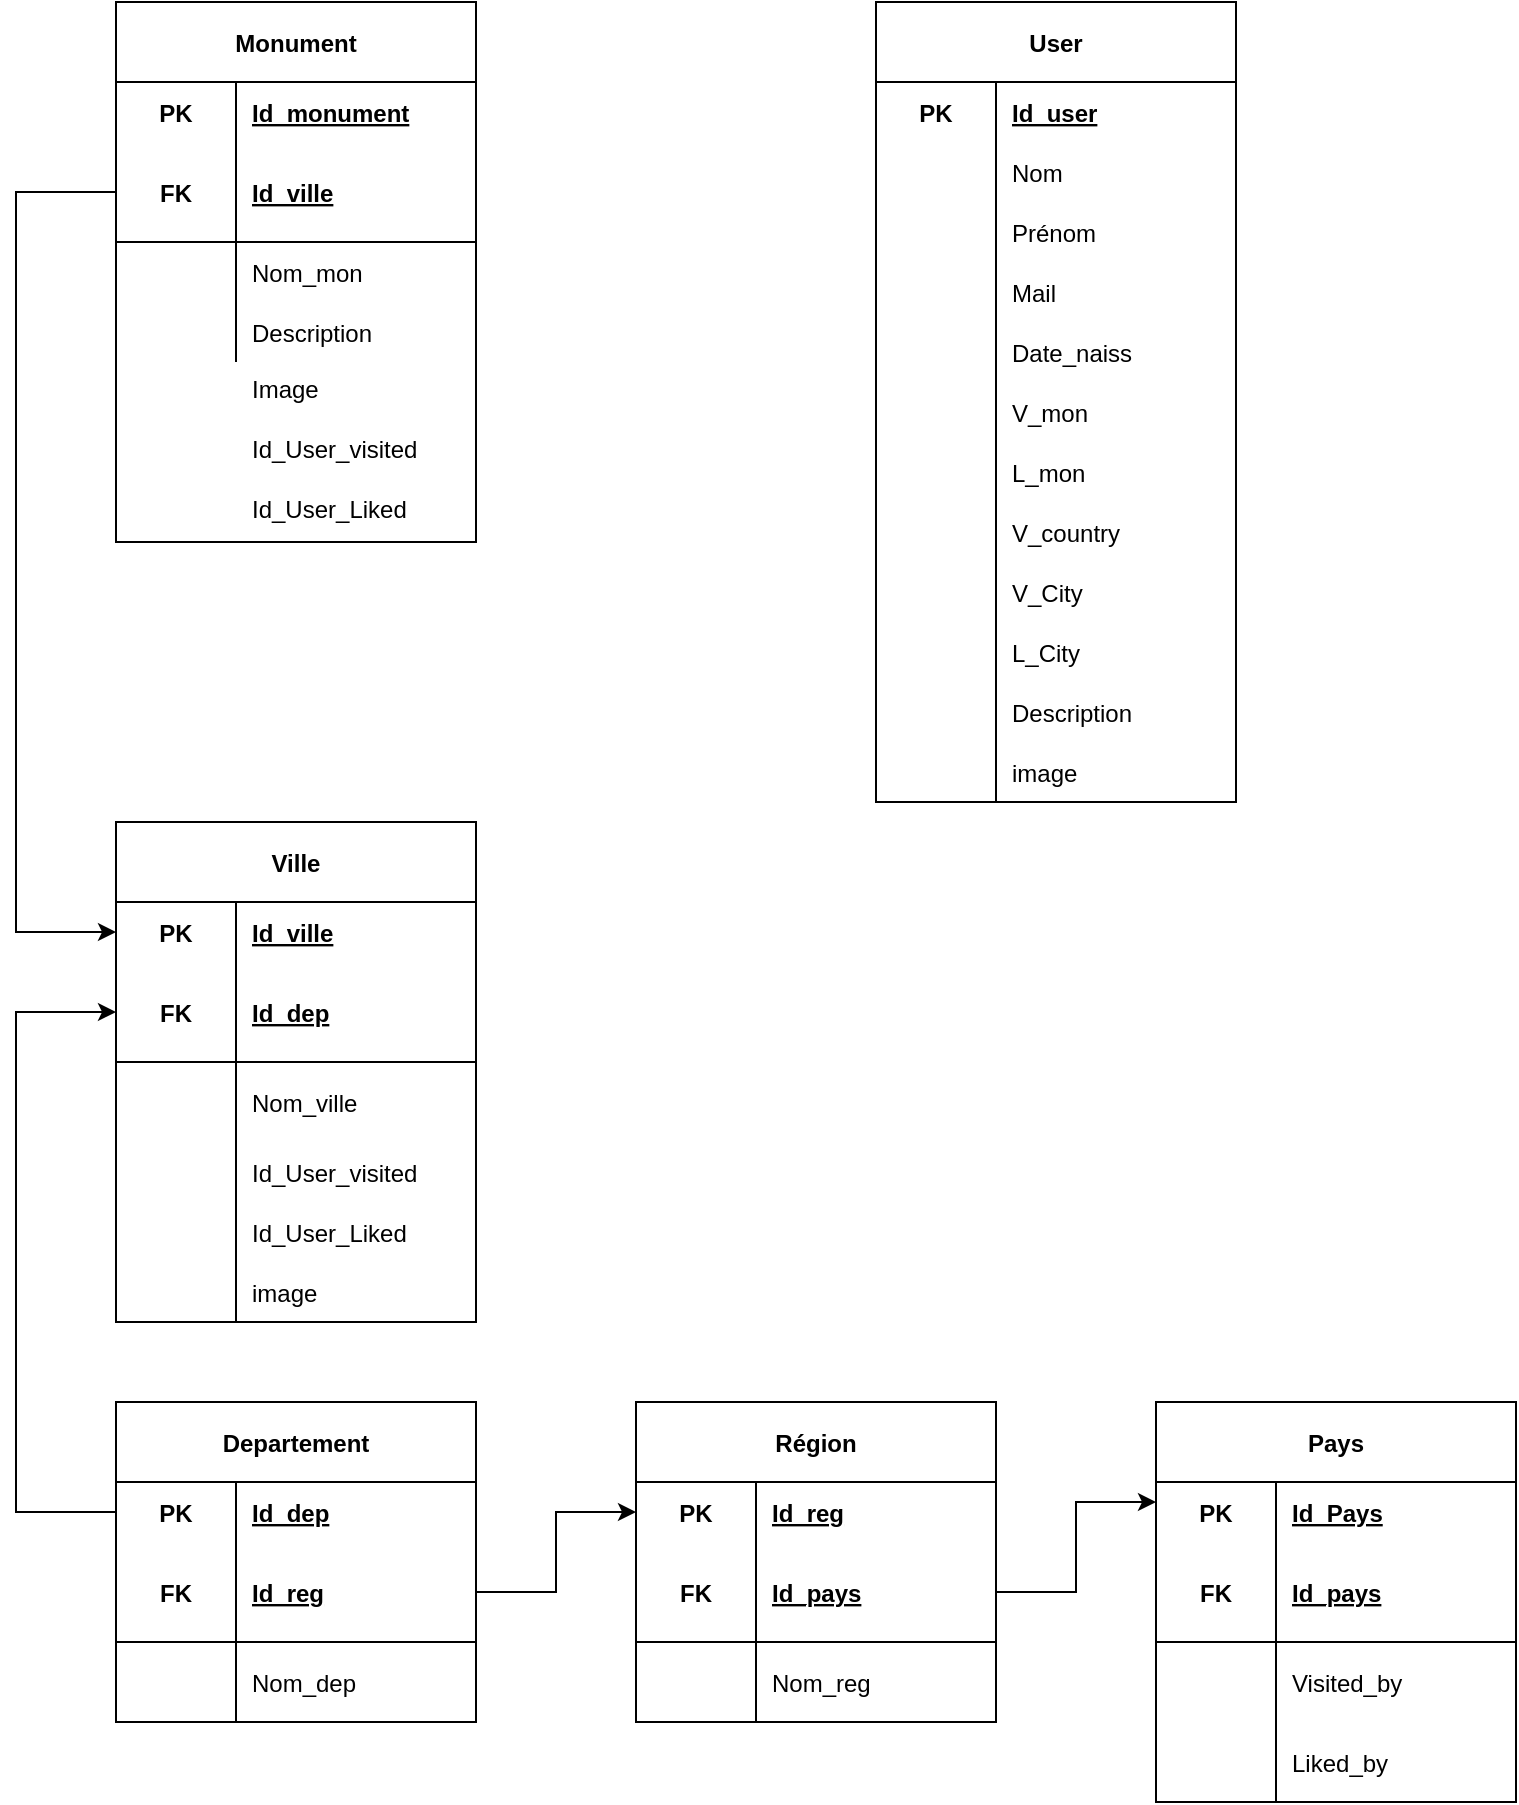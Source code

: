 <mxfile version="20.1.4" type="device"><diagram id="jz-4r5iz3jHriIThJ5Pb" name="Page-1"><mxGraphModel dx="1901" dy="1019" grid="1" gridSize="10" guides="1" tooltips="1" connect="1" arrows="1" fold="1" page="1" pageScale="1" pageWidth="827" pageHeight="1169" math="0" shadow="0"><root><mxCell id="0"/><mxCell id="1" parent="0"/><mxCell id="a1VH5h74d0Hdrvik5VGE-127" value="Monument" style="shape=table;startSize=40;container=1;collapsible=1;childLayout=tableLayout;fixedRows=1;rowLines=0;fontStyle=1;align=center;resizeLast=1;" vertex="1" parent="1"><mxGeometry x="160" y="120" width="180" height="270" as="geometry"/></mxCell><mxCell id="a1VH5h74d0Hdrvik5VGE-128" value="" style="shape=tableRow;horizontal=0;startSize=0;swimlaneHead=0;swimlaneBody=0;fillColor=none;collapsible=0;dropTarget=0;points=[[0,0.5],[1,0.5]];portConstraint=eastwest;top=0;left=0;right=0;bottom=0;" vertex="1" parent="a1VH5h74d0Hdrvik5VGE-127"><mxGeometry y="40" width="180" height="30" as="geometry"/></mxCell><mxCell id="a1VH5h74d0Hdrvik5VGE-129" value="PK" style="shape=partialRectangle;connectable=0;fillColor=none;top=0;left=0;bottom=0;right=0;fontStyle=1;overflow=hidden;" vertex="1" parent="a1VH5h74d0Hdrvik5VGE-128"><mxGeometry width="60" height="30" as="geometry"><mxRectangle width="60" height="30" as="alternateBounds"/></mxGeometry></mxCell><mxCell id="a1VH5h74d0Hdrvik5VGE-130" value="Id_monument" style="shape=partialRectangle;connectable=0;fillColor=none;top=0;left=0;bottom=0;right=0;align=left;spacingLeft=6;fontStyle=5;overflow=hidden;" vertex="1" parent="a1VH5h74d0Hdrvik5VGE-128"><mxGeometry x="60" width="120" height="30" as="geometry"><mxRectangle width="120" height="30" as="alternateBounds"/></mxGeometry></mxCell><mxCell id="a1VH5h74d0Hdrvik5VGE-131" value="" style="shape=tableRow;horizontal=0;startSize=0;swimlaneHead=0;swimlaneBody=0;fillColor=none;collapsible=0;dropTarget=0;points=[[0,0.5],[1,0.5]];portConstraint=eastwest;top=0;left=0;right=0;bottom=1;" vertex="1" parent="a1VH5h74d0Hdrvik5VGE-127"><mxGeometry y="70" width="180" height="50" as="geometry"/></mxCell><mxCell id="a1VH5h74d0Hdrvik5VGE-132" value="FK" style="shape=partialRectangle;connectable=0;fillColor=none;top=0;left=0;bottom=0;right=0;fontStyle=1;overflow=hidden;" vertex="1" parent="a1VH5h74d0Hdrvik5VGE-131"><mxGeometry width="60" height="50" as="geometry"><mxRectangle width="60" height="50" as="alternateBounds"/></mxGeometry></mxCell><mxCell id="a1VH5h74d0Hdrvik5VGE-133" value="Id_ville" style="shape=partialRectangle;connectable=0;fillColor=none;top=0;left=0;bottom=0;right=0;align=left;spacingLeft=6;fontStyle=5;overflow=hidden;" vertex="1" parent="a1VH5h74d0Hdrvik5VGE-131"><mxGeometry x="60" width="120" height="50" as="geometry"><mxRectangle width="120" height="50" as="alternateBounds"/></mxGeometry></mxCell><mxCell id="a1VH5h74d0Hdrvik5VGE-134" value="" style="shape=tableRow;horizontal=0;startSize=0;swimlaneHead=0;swimlaneBody=0;fillColor=none;collapsible=0;dropTarget=0;points=[[0,0.5],[1,0.5]];portConstraint=eastwest;top=0;left=0;right=0;bottom=0;" vertex="1" parent="a1VH5h74d0Hdrvik5VGE-127"><mxGeometry y="120" width="180" height="30" as="geometry"/></mxCell><mxCell id="a1VH5h74d0Hdrvik5VGE-135" value="" style="shape=partialRectangle;connectable=0;fillColor=none;top=0;left=0;bottom=0;right=0;editable=1;overflow=hidden;" vertex="1" parent="a1VH5h74d0Hdrvik5VGE-134"><mxGeometry width="60" height="30" as="geometry"><mxRectangle width="60" height="30" as="alternateBounds"/></mxGeometry></mxCell><mxCell id="a1VH5h74d0Hdrvik5VGE-136" value="Nom_mon" style="shape=partialRectangle;connectable=0;fillColor=none;top=0;left=0;bottom=0;right=0;align=left;spacingLeft=6;overflow=hidden;" vertex="1" parent="a1VH5h74d0Hdrvik5VGE-134"><mxGeometry x="60" width="120" height="30" as="geometry"><mxRectangle width="120" height="30" as="alternateBounds"/></mxGeometry></mxCell><mxCell id="a1VH5h74d0Hdrvik5VGE-137" value="" style="shape=tableRow;horizontal=0;startSize=0;swimlaneHead=0;swimlaneBody=0;fillColor=none;collapsible=0;dropTarget=0;points=[[0,0.5],[1,0.5]];portConstraint=eastwest;top=0;left=0;right=0;bottom=0;" vertex="1" parent="a1VH5h74d0Hdrvik5VGE-127"><mxGeometry y="150" width="180" height="30" as="geometry"/></mxCell><mxCell id="a1VH5h74d0Hdrvik5VGE-138" value="" style="shape=partialRectangle;connectable=0;fillColor=none;top=0;left=0;bottom=0;right=0;editable=1;overflow=hidden;" vertex="1" parent="a1VH5h74d0Hdrvik5VGE-137"><mxGeometry width="60" height="30" as="geometry"><mxRectangle width="60" height="30" as="alternateBounds"/></mxGeometry></mxCell><mxCell id="a1VH5h74d0Hdrvik5VGE-139" value="Description" style="shape=partialRectangle;connectable=0;fillColor=none;top=0;left=0;bottom=0;right=0;align=left;spacingLeft=6;overflow=hidden;" vertex="1" parent="a1VH5h74d0Hdrvik5VGE-137"><mxGeometry x="60" width="120" height="30" as="geometry"><mxRectangle width="120" height="30" as="alternateBounds"/></mxGeometry></mxCell><mxCell id="a1VH5h74d0Hdrvik5VGE-140" value="Image" style="shape=partialRectangle;connectable=0;fillColor=none;top=0;left=0;bottom=0;right=0;align=left;spacingLeft=6;overflow=hidden;" vertex="1" parent="1"><mxGeometry x="220" y="298" width="120" height="30" as="geometry"><mxRectangle width="120" height="30" as="alternateBounds"/></mxGeometry></mxCell><mxCell id="a1VH5h74d0Hdrvik5VGE-142" value="Id_User_visited" style="shape=partialRectangle;connectable=0;fillColor=none;top=0;left=0;bottom=0;right=0;align=left;spacingLeft=6;overflow=hidden;" vertex="1" parent="1"><mxGeometry x="220" y="328" width="120" height="30" as="geometry"><mxRectangle width="120" height="30" as="alternateBounds"/></mxGeometry></mxCell><mxCell id="a1VH5h74d0Hdrvik5VGE-143" value="Id_User_Liked" style="shape=partialRectangle;connectable=0;fillColor=none;top=0;left=0;bottom=0;right=0;align=left;spacingLeft=6;overflow=hidden;" vertex="1" parent="1"><mxGeometry x="220" y="358" width="120" height="30" as="geometry"><mxRectangle width="120" height="30" as="alternateBounds"/></mxGeometry></mxCell><mxCell id="a1VH5h74d0Hdrvik5VGE-146" value="User" style="shape=table;startSize=40;container=1;collapsible=1;childLayout=tableLayout;fixedRows=1;rowLines=0;fontStyle=1;align=center;resizeLast=1;" vertex="1" parent="1"><mxGeometry x="540" y="120" width="180" height="400" as="geometry"/></mxCell><mxCell id="a1VH5h74d0Hdrvik5VGE-147" value="" style="shape=tableRow;horizontal=0;startSize=0;swimlaneHead=0;swimlaneBody=0;fillColor=none;collapsible=0;dropTarget=0;points=[[0,0.5],[1,0.5]];portConstraint=eastwest;top=0;left=0;right=0;bottom=0;" vertex="1" parent="a1VH5h74d0Hdrvik5VGE-146"><mxGeometry y="40" width="180" height="30" as="geometry"/></mxCell><mxCell id="a1VH5h74d0Hdrvik5VGE-148" value="PK" style="shape=partialRectangle;connectable=0;fillColor=none;top=0;left=0;bottom=0;right=0;fontStyle=1;overflow=hidden;" vertex="1" parent="a1VH5h74d0Hdrvik5VGE-147"><mxGeometry width="60" height="30" as="geometry"><mxRectangle width="60" height="30" as="alternateBounds"/></mxGeometry></mxCell><mxCell id="a1VH5h74d0Hdrvik5VGE-149" value="Id_user" style="shape=partialRectangle;connectable=0;fillColor=none;top=0;left=0;bottom=0;right=0;align=left;spacingLeft=6;fontStyle=5;overflow=hidden;" vertex="1" parent="a1VH5h74d0Hdrvik5VGE-147"><mxGeometry x="60" width="120" height="30" as="geometry"><mxRectangle width="120" height="30" as="alternateBounds"/></mxGeometry></mxCell><mxCell id="a1VH5h74d0Hdrvik5VGE-197" value="" style="shape=tableRow;horizontal=0;startSize=0;swimlaneHead=0;swimlaneBody=0;fillColor=none;collapsible=0;dropTarget=0;points=[[0,0.5],[1,0.5]];portConstraint=eastwest;top=0;left=0;right=0;bottom=0;" vertex="1" parent="a1VH5h74d0Hdrvik5VGE-146"><mxGeometry y="70" width="180" height="30" as="geometry"/></mxCell><mxCell id="a1VH5h74d0Hdrvik5VGE-198" value="" style="shape=partialRectangle;connectable=0;fillColor=none;top=0;left=0;bottom=0;right=0;editable=1;overflow=hidden;" vertex="1" parent="a1VH5h74d0Hdrvik5VGE-197"><mxGeometry width="60" height="30" as="geometry"><mxRectangle width="60" height="30" as="alternateBounds"/></mxGeometry></mxCell><mxCell id="a1VH5h74d0Hdrvik5VGE-199" value="Nom" style="shape=partialRectangle;connectable=0;fillColor=none;top=0;left=0;bottom=0;right=0;align=left;spacingLeft=6;overflow=hidden;" vertex="1" parent="a1VH5h74d0Hdrvik5VGE-197"><mxGeometry x="60" width="120" height="30" as="geometry"><mxRectangle width="120" height="30" as="alternateBounds"/></mxGeometry></mxCell><mxCell id="a1VH5h74d0Hdrvik5VGE-156" value="" style="shape=tableRow;horizontal=0;startSize=0;swimlaneHead=0;swimlaneBody=0;fillColor=none;collapsible=0;dropTarget=0;points=[[0,0.5],[1,0.5]];portConstraint=eastwest;top=0;left=0;right=0;bottom=0;" vertex="1" parent="a1VH5h74d0Hdrvik5VGE-146"><mxGeometry y="100" width="180" height="30" as="geometry"/></mxCell><mxCell id="a1VH5h74d0Hdrvik5VGE-157" value="" style="shape=partialRectangle;connectable=0;fillColor=none;top=0;left=0;bottom=0;right=0;editable=1;overflow=hidden;" vertex="1" parent="a1VH5h74d0Hdrvik5VGE-156"><mxGeometry width="60" height="30" as="geometry"><mxRectangle width="60" height="30" as="alternateBounds"/></mxGeometry></mxCell><mxCell id="a1VH5h74d0Hdrvik5VGE-158" value="Prénom" style="shape=partialRectangle;connectable=0;fillColor=none;top=0;left=0;bottom=0;right=0;align=left;spacingLeft=6;overflow=hidden;" vertex="1" parent="a1VH5h74d0Hdrvik5VGE-156"><mxGeometry x="60" width="120" height="30" as="geometry"><mxRectangle width="120" height="30" as="alternateBounds"/></mxGeometry></mxCell><mxCell id="a1VH5h74d0Hdrvik5VGE-263" value="" style="shape=tableRow;horizontal=0;startSize=0;swimlaneHead=0;swimlaneBody=0;fillColor=none;collapsible=0;dropTarget=0;points=[[0,0.5],[1,0.5]];portConstraint=eastwest;top=0;left=0;right=0;bottom=0;" vertex="1" parent="a1VH5h74d0Hdrvik5VGE-146"><mxGeometry y="130" width="180" height="30" as="geometry"/></mxCell><mxCell id="a1VH5h74d0Hdrvik5VGE-264" value="" style="shape=partialRectangle;connectable=0;fillColor=none;top=0;left=0;bottom=0;right=0;editable=1;overflow=hidden;" vertex="1" parent="a1VH5h74d0Hdrvik5VGE-263"><mxGeometry width="60" height="30" as="geometry"><mxRectangle width="60" height="30" as="alternateBounds"/></mxGeometry></mxCell><mxCell id="a1VH5h74d0Hdrvik5VGE-265" value="Mail" style="shape=partialRectangle;connectable=0;fillColor=none;top=0;left=0;bottom=0;right=0;align=left;spacingLeft=6;overflow=hidden;" vertex="1" parent="a1VH5h74d0Hdrvik5VGE-263"><mxGeometry x="60" width="120" height="30" as="geometry"><mxRectangle width="120" height="30" as="alternateBounds"/></mxGeometry></mxCell><mxCell id="a1VH5h74d0Hdrvik5VGE-266" value="" style="shape=tableRow;horizontal=0;startSize=0;swimlaneHead=0;swimlaneBody=0;fillColor=none;collapsible=0;dropTarget=0;points=[[0,0.5],[1,0.5]];portConstraint=eastwest;top=0;left=0;right=0;bottom=0;" vertex="1" parent="a1VH5h74d0Hdrvik5VGE-146"><mxGeometry y="160" width="180" height="30" as="geometry"/></mxCell><mxCell id="a1VH5h74d0Hdrvik5VGE-267" value="" style="shape=partialRectangle;connectable=0;fillColor=none;top=0;left=0;bottom=0;right=0;editable=1;overflow=hidden;" vertex="1" parent="a1VH5h74d0Hdrvik5VGE-266"><mxGeometry width="60" height="30" as="geometry"><mxRectangle width="60" height="30" as="alternateBounds"/></mxGeometry></mxCell><mxCell id="a1VH5h74d0Hdrvik5VGE-268" value="Date_naiss" style="shape=partialRectangle;connectable=0;fillColor=none;top=0;left=0;bottom=0;right=0;align=left;spacingLeft=6;overflow=hidden;" vertex="1" parent="a1VH5h74d0Hdrvik5VGE-266"><mxGeometry x="60" width="120" height="30" as="geometry"><mxRectangle width="120" height="30" as="alternateBounds"/></mxGeometry></mxCell><mxCell id="a1VH5h74d0Hdrvik5VGE-269" value="" style="shape=tableRow;horizontal=0;startSize=0;swimlaneHead=0;swimlaneBody=0;fillColor=none;collapsible=0;dropTarget=0;points=[[0,0.5],[1,0.5]];portConstraint=eastwest;top=0;left=0;right=0;bottom=0;" vertex="1" parent="a1VH5h74d0Hdrvik5VGE-146"><mxGeometry y="190" width="180" height="30" as="geometry"/></mxCell><mxCell id="a1VH5h74d0Hdrvik5VGE-270" value="" style="shape=partialRectangle;connectable=0;fillColor=none;top=0;left=0;bottom=0;right=0;editable=1;overflow=hidden;" vertex="1" parent="a1VH5h74d0Hdrvik5VGE-269"><mxGeometry width="60" height="30" as="geometry"><mxRectangle width="60" height="30" as="alternateBounds"/></mxGeometry></mxCell><mxCell id="a1VH5h74d0Hdrvik5VGE-271" value="V_mon" style="shape=partialRectangle;connectable=0;fillColor=none;top=0;left=0;bottom=0;right=0;align=left;spacingLeft=6;overflow=hidden;" vertex="1" parent="a1VH5h74d0Hdrvik5VGE-269"><mxGeometry x="60" width="120" height="30" as="geometry"><mxRectangle width="120" height="30" as="alternateBounds"/></mxGeometry></mxCell><mxCell id="a1VH5h74d0Hdrvik5VGE-272" value="" style="shape=tableRow;horizontal=0;startSize=0;swimlaneHead=0;swimlaneBody=0;fillColor=none;collapsible=0;dropTarget=0;points=[[0,0.5],[1,0.5]];portConstraint=eastwest;top=0;left=0;right=0;bottom=0;" vertex="1" parent="a1VH5h74d0Hdrvik5VGE-146"><mxGeometry y="220" width="180" height="30" as="geometry"/></mxCell><mxCell id="a1VH5h74d0Hdrvik5VGE-273" value="" style="shape=partialRectangle;connectable=0;fillColor=none;top=0;left=0;bottom=0;right=0;editable=1;overflow=hidden;" vertex="1" parent="a1VH5h74d0Hdrvik5VGE-272"><mxGeometry width="60" height="30" as="geometry"><mxRectangle width="60" height="30" as="alternateBounds"/></mxGeometry></mxCell><mxCell id="a1VH5h74d0Hdrvik5VGE-274" value="L_mon" style="shape=partialRectangle;connectable=0;fillColor=none;top=0;left=0;bottom=0;right=0;align=left;spacingLeft=6;overflow=hidden;" vertex="1" parent="a1VH5h74d0Hdrvik5VGE-272"><mxGeometry x="60" width="120" height="30" as="geometry"><mxRectangle width="120" height="30" as="alternateBounds"/></mxGeometry></mxCell><mxCell id="a1VH5h74d0Hdrvik5VGE-278" value="" style="shape=tableRow;horizontal=0;startSize=0;swimlaneHead=0;swimlaneBody=0;fillColor=none;collapsible=0;dropTarget=0;points=[[0,0.5],[1,0.5]];portConstraint=eastwest;top=0;left=0;right=0;bottom=0;" vertex="1" parent="a1VH5h74d0Hdrvik5VGE-146"><mxGeometry y="250" width="180" height="30" as="geometry"/></mxCell><mxCell id="a1VH5h74d0Hdrvik5VGE-279" value="" style="shape=partialRectangle;connectable=0;fillColor=none;top=0;left=0;bottom=0;right=0;editable=1;overflow=hidden;" vertex="1" parent="a1VH5h74d0Hdrvik5VGE-278"><mxGeometry width="60" height="30" as="geometry"><mxRectangle width="60" height="30" as="alternateBounds"/></mxGeometry></mxCell><mxCell id="a1VH5h74d0Hdrvik5VGE-280" value="V_country" style="shape=partialRectangle;connectable=0;fillColor=none;top=0;left=0;bottom=0;right=0;align=left;spacingLeft=6;overflow=hidden;" vertex="1" parent="a1VH5h74d0Hdrvik5VGE-278"><mxGeometry x="60" width="120" height="30" as="geometry"><mxRectangle width="120" height="30" as="alternateBounds"/></mxGeometry></mxCell><mxCell id="a1VH5h74d0Hdrvik5VGE-281" value="" style="shape=tableRow;horizontal=0;startSize=0;swimlaneHead=0;swimlaneBody=0;fillColor=none;collapsible=0;dropTarget=0;points=[[0,0.5],[1,0.5]];portConstraint=eastwest;top=0;left=0;right=0;bottom=0;" vertex="1" parent="a1VH5h74d0Hdrvik5VGE-146"><mxGeometry y="280" width="180" height="30" as="geometry"/></mxCell><mxCell id="a1VH5h74d0Hdrvik5VGE-282" value="" style="shape=partialRectangle;connectable=0;fillColor=none;top=0;left=0;bottom=0;right=0;editable=1;overflow=hidden;" vertex="1" parent="a1VH5h74d0Hdrvik5VGE-281"><mxGeometry width="60" height="30" as="geometry"><mxRectangle width="60" height="30" as="alternateBounds"/></mxGeometry></mxCell><mxCell id="a1VH5h74d0Hdrvik5VGE-283" value="V_City" style="shape=partialRectangle;connectable=0;fillColor=none;top=0;left=0;bottom=0;right=0;align=left;spacingLeft=6;overflow=hidden;" vertex="1" parent="a1VH5h74d0Hdrvik5VGE-281"><mxGeometry x="60" width="120" height="30" as="geometry"><mxRectangle width="120" height="30" as="alternateBounds"/></mxGeometry></mxCell><mxCell id="a1VH5h74d0Hdrvik5VGE-284" value="" style="shape=tableRow;horizontal=0;startSize=0;swimlaneHead=0;swimlaneBody=0;fillColor=none;collapsible=0;dropTarget=0;points=[[0,0.5],[1,0.5]];portConstraint=eastwest;top=0;left=0;right=0;bottom=0;" vertex="1" parent="a1VH5h74d0Hdrvik5VGE-146"><mxGeometry y="310" width="180" height="30" as="geometry"/></mxCell><mxCell id="a1VH5h74d0Hdrvik5VGE-285" value="" style="shape=partialRectangle;connectable=0;fillColor=none;top=0;left=0;bottom=0;right=0;editable=1;overflow=hidden;" vertex="1" parent="a1VH5h74d0Hdrvik5VGE-284"><mxGeometry width="60" height="30" as="geometry"><mxRectangle width="60" height="30" as="alternateBounds"/></mxGeometry></mxCell><mxCell id="a1VH5h74d0Hdrvik5VGE-286" value="L_City" style="shape=partialRectangle;connectable=0;fillColor=none;top=0;left=0;bottom=0;right=0;align=left;spacingLeft=6;overflow=hidden;" vertex="1" parent="a1VH5h74d0Hdrvik5VGE-284"><mxGeometry x="60" width="120" height="30" as="geometry"><mxRectangle width="120" height="30" as="alternateBounds"/></mxGeometry></mxCell><mxCell id="a1VH5h74d0Hdrvik5VGE-287" value="" style="shape=tableRow;horizontal=0;startSize=0;swimlaneHead=0;swimlaneBody=0;fillColor=none;collapsible=0;dropTarget=0;points=[[0,0.5],[1,0.5]];portConstraint=eastwest;top=0;left=0;right=0;bottom=0;" vertex="1" parent="a1VH5h74d0Hdrvik5VGE-146"><mxGeometry y="340" width="180" height="30" as="geometry"/></mxCell><mxCell id="a1VH5h74d0Hdrvik5VGE-288" value="" style="shape=partialRectangle;connectable=0;fillColor=none;top=0;left=0;bottom=0;right=0;editable=1;overflow=hidden;" vertex="1" parent="a1VH5h74d0Hdrvik5VGE-287"><mxGeometry width="60" height="30" as="geometry"><mxRectangle width="60" height="30" as="alternateBounds"/></mxGeometry></mxCell><mxCell id="a1VH5h74d0Hdrvik5VGE-289" value="Description" style="shape=partialRectangle;connectable=0;fillColor=none;top=0;left=0;bottom=0;right=0;align=left;spacingLeft=6;overflow=hidden;" vertex="1" parent="a1VH5h74d0Hdrvik5VGE-287"><mxGeometry x="60" width="120" height="30" as="geometry"><mxRectangle width="120" height="30" as="alternateBounds"/></mxGeometry></mxCell><mxCell id="a1VH5h74d0Hdrvik5VGE-290" value="" style="shape=tableRow;horizontal=0;startSize=0;swimlaneHead=0;swimlaneBody=0;fillColor=none;collapsible=0;dropTarget=0;points=[[0,0.5],[1,0.5]];portConstraint=eastwest;top=0;left=0;right=0;bottom=0;" vertex="1" parent="a1VH5h74d0Hdrvik5VGE-146"><mxGeometry y="370" width="180" height="30" as="geometry"/></mxCell><mxCell id="a1VH5h74d0Hdrvik5VGE-291" value="" style="shape=partialRectangle;connectable=0;fillColor=none;top=0;left=0;bottom=0;right=0;editable=1;overflow=hidden;" vertex="1" parent="a1VH5h74d0Hdrvik5VGE-290"><mxGeometry width="60" height="30" as="geometry"><mxRectangle width="60" height="30" as="alternateBounds"/></mxGeometry></mxCell><mxCell id="a1VH5h74d0Hdrvik5VGE-292" value="image" style="shape=partialRectangle;connectable=0;fillColor=none;top=0;left=0;bottom=0;right=0;align=left;spacingLeft=6;overflow=hidden;" vertex="1" parent="a1VH5h74d0Hdrvik5VGE-290"><mxGeometry x="60" width="120" height="30" as="geometry"><mxRectangle width="120" height="30" as="alternateBounds"/></mxGeometry></mxCell><mxCell id="a1VH5h74d0Hdrvik5VGE-159" value="" style="shape=tableRow;horizontal=0;startSize=0;swimlaneHead=0;swimlaneBody=0;fillColor=none;collapsible=0;dropTarget=0;points=[[0,0.5],[1,0.5]];portConstraint=eastwest;top=0;left=0;right=0;bottom=0;" vertex="1" parent="1"><mxGeometry x="540" y="300" width="180" height="30" as="geometry"/></mxCell><mxCell id="a1VH5h74d0Hdrvik5VGE-183" value="Ville" style="shape=table;startSize=40;container=1;collapsible=1;childLayout=tableLayout;fixedRows=1;rowLines=0;fontStyle=1;align=center;resizeLast=1;" vertex="1" parent="1"><mxGeometry x="160" y="530" width="180" height="250" as="geometry"/></mxCell><mxCell id="a1VH5h74d0Hdrvik5VGE-184" value="" style="shape=tableRow;horizontal=0;startSize=0;swimlaneHead=0;swimlaneBody=0;fillColor=none;collapsible=0;dropTarget=0;points=[[0,0.5],[1,0.5]];portConstraint=eastwest;top=0;left=0;right=0;bottom=0;" vertex="1" parent="a1VH5h74d0Hdrvik5VGE-183"><mxGeometry y="40" width="180" height="30" as="geometry"/></mxCell><mxCell id="a1VH5h74d0Hdrvik5VGE-185" value="PK" style="shape=partialRectangle;connectable=0;fillColor=none;top=0;left=0;bottom=0;right=0;fontStyle=1;overflow=hidden;" vertex="1" parent="a1VH5h74d0Hdrvik5VGE-184"><mxGeometry width="60" height="30" as="geometry"><mxRectangle width="60" height="30" as="alternateBounds"/></mxGeometry></mxCell><mxCell id="a1VH5h74d0Hdrvik5VGE-186" value="Id_ville" style="shape=partialRectangle;connectable=0;fillColor=none;top=0;left=0;bottom=0;right=0;align=left;spacingLeft=6;fontStyle=5;overflow=hidden;" vertex="1" parent="a1VH5h74d0Hdrvik5VGE-184"><mxGeometry x="60" width="120" height="30" as="geometry"><mxRectangle width="120" height="30" as="alternateBounds"/></mxGeometry></mxCell><mxCell id="a1VH5h74d0Hdrvik5VGE-187" value="" style="shape=tableRow;horizontal=0;startSize=0;swimlaneHead=0;swimlaneBody=0;fillColor=none;collapsible=0;dropTarget=0;points=[[0,0.5],[1,0.5]];portConstraint=eastwest;top=0;left=0;right=0;bottom=1;" vertex="1" parent="a1VH5h74d0Hdrvik5VGE-183"><mxGeometry y="70" width="180" height="50" as="geometry"/></mxCell><mxCell id="a1VH5h74d0Hdrvik5VGE-188" value="FK" style="shape=partialRectangle;connectable=0;fillColor=none;top=0;left=0;bottom=0;right=0;fontStyle=1;overflow=hidden;" vertex="1" parent="a1VH5h74d0Hdrvik5VGE-187"><mxGeometry width="60" height="50" as="geometry"><mxRectangle width="60" height="50" as="alternateBounds"/></mxGeometry></mxCell><mxCell id="a1VH5h74d0Hdrvik5VGE-189" value="Id_dep" style="shape=partialRectangle;connectable=0;fillColor=none;top=0;left=0;bottom=0;right=0;align=left;spacingLeft=6;fontStyle=5;overflow=hidden;" vertex="1" parent="a1VH5h74d0Hdrvik5VGE-187"><mxGeometry x="60" width="120" height="50" as="geometry"><mxRectangle width="120" height="50" as="alternateBounds"/></mxGeometry></mxCell><mxCell id="a1VH5h74d0Hdrvik5VGE-190" value="" style="shape=tableRow;horizontal=0;startSize=0;swimlaneHead=0;swimlaneBody=0;fillColor=none;collapsible=0;dropTarget=0;points=[[0,0.5],[1,0.5]];portConstraint=eastwest;top=0;left=0;right=0;bottom=0;" vertex="1" parent="a1VH5h74d0Hdrvik5VGE-183"><mxGeometry y="120" width="180" height="40" as="geometry"/></mxCell><mxCell id="a1VH5h74d0Hdrvik5VGE-191" value="" style="shape=partialRectangle;connectable=0;fillColor=none;top=0;left=0;bottom=0;right=0;editable=1;overflow=hidden;" vertex="1" parent="a1VH5h74d0Hdrvik5VGE-190"><mxGeometry width="60" height="40" as="geometry"><mxRectangle width="60" height="40" as="alternateBounds"/></mxGeometry></mxCell><mxCell id="a1VH5h74d0Hdrvik5VGE-192" value="Nom_ville" style="shape=partialRectangle;connectable=0;fillColor=none;top=0;left=0;bottom=0;right=0;align=left;spacingLeft=6;overflow=hidden;" vertex="1" parent="a1VH5h74d0Hdrvik5VGE-190"><mxGeometry x="60" width="120" height="40" as="geometry"><mxRectangle width="120" height="40" as="alternateBounds"/></mxGeometry></mxCell><mxCell id="a1VH5h74d0Hdrvik5VGE-193" value="" style="shape=tableRow;horizontal=0;startSize=0;swimlaneHead=0;swimlaneBody=0;fillColor=none;collapsible=0;dropTarget=0;points=[[0,0.5],[1,0.5]];portConstraint=eastwest;top=0;left=0;right=0;bottom=0;" vertex="1" parent="a1VH5h74d0Hdrvik5VGE-183"><mxGeometry y="160" width="180" height="30" as="geometry"/></mxCell><mxCell id="a1VH5h74d0Hdrvik5VGE-194" value="" style="shape=partialRectangle;connectable=0;fillColor=none;top=0;left=0;bottom=0;right=0;editable=1;overflow=hidden;" vertex="1" parent="a1VH5h74d0Hdrvik5VGE-193"><mxGeometry width="60" height="30" as="geometry"><mxRectangle width="60" height="30" as="alternateBounds"/></mxGeometry></mxCell><mxCell id="a1VH5h74d0Hdrvik5VGE-195" value="Id_User_visited" style="shape=partialRectangle;connectable=0;fillColor=none;top=0;left=0;bottom=0;right=0;align=left;spacingLeft=6;overflow=hidden;" vertex="1" parent="a1VH5h74d0Hdrvik5VGE-193"><mxGeometry x="60" width="120" height="30" as="geometry"><mxRectangle width="120" height="30" as="alternateBounds"/></mxGeometry></mxCell><mxCell id="a1VH5h74d0Hdrvik5VGE-207" value="" style="shape=tableRow;horizontal=0;startSize=0;swimlaneHead=0;swimlaneBody=0;fillColor=none;collapsible=0;dropTarget=0;points=[[0,0.5],[1,0.5]];portConstraint=eastwest;top=0;left=0;right=0;bottom=0;" vertex="1" parent="a1VH5h74d0Hdrvik5VGE-183"><mxGeometry y="190" width="180" height="30" as="geometry"/></mxCell><mxCell id="a1VH5h74d0Hdrvik5VGE-208" value="" style="shape=partialRectangle;connectable=0;fillColor=none;top=0;left=0;bottom=0;right=0;editable=1;overflow=hidden;" vertex="1" parent="a1VH5h74d0Hdrvik5VGE-207"><mxGeometry width="60" height="30" as="geometry"><mxRectangle width="60" height="30" as="alternateBounds"/></mxGeometry></mxCell><mxCell id="a1VH5h74d0Hdrvik5VGE-209" value="Id_User_Liked" style="shape=partialRectangle;connectable=0;fillColor=none;top=0;left=0;bottom=0;right=0;align=left;spacingLeft=6;overflow=hidden;" vertex="1" parent="a1VH5h74d0Hdrvik5VGE-207"><mxGeometry x="60" width="120" height="30" as="geometry"><mxRectangle width="120" height="30" as="alternateBounds"/></mxGeometry></mxCell><mxCell id="a1VH5h74d0Hdrvik5VGE-204" value="" style="shape=tableRow;horizontal=0;startSize=0;swimlaneHead=0;swimlaneBody=0;fillColor=none;collapsible=0;dropTarget=0;points=[[0,0.5],[1,0.5]];portConstraint=eastwest;top=0;left=0;right=0;bottom=0;" vertex="1" parent="a1VH5h74d0Hdrvik5VGE-183"><mxGeometry y="220" width="180" height="30" as="geometry"/></mxCell><mxCell id="a1VH5h74d0Hdrvik5VGE-205" value="" style="shape=partialRectangle;connectable=0;fillColor=none;top=0;left=0;bottom=0;right=0;editable=1;overflow=hidden;" vertex="1" parent="a1VH5h74d0Hdrvik5VGE-204"><mxGeometry width="60" height="30" as="geometry"><mxRectangle width="60" height="30" as="alternateBounds"/></mxGeometry></mxCell><mxCell id="a1VH5h74d0Hdrvik5VGE-206" value="image" style="shape=partialRectangle;connectable=0;fillColor=none;top=0;left=0;bottom=0;right=0;align=left;spacingLeft=6;overflow=hidden;" vertex="1" parent="a1VH5h74d0Hdrvik5VGE-204"><mxGeometry x="60" width="120" height="30" as="geometry"><mxRectangle width="120" height="30" as="alternateBounds"/></mxGeometry></mxCell><mxCell id="a1VH5h74d0Hdrvik5VGE-200" style="edgeStyle=orthogonalEdgeStyle;rounded=0;orthogonalLoop=1;jettySize=auto;html=1;entryX=0;entryY=0.5;entryDx=0;entryDy=0;" edge="1" parent="1" source="a1VH5h74d0Hdrvik5VGE-131" target="a1VH5h74d0Hdrvik5VGE-184"><mxGeometry relative="1" as="geometry"><Array as="points"><mxPoint x="110" y="215"/><mxPoint x="110" y="585"/></Array></mxGeometry></mxCell><mxCell id="a1VH5h74d0Hdrvik5VGE-210" value="Departement" style="shape=table;startSize=40;container=1;collapsible=1;childLayout=tableLayout;fixedRows=1;rowLines=0;fontStyle=1;align=center;resizeLast=1;" vertex="1" parent="1"><mxGeometry x="160" y="820" width="180" height="160" as="geometry"/></mxCell><mxCell id="a1VH5h74d0Hdrvik5VGE-211" value="" style="shape=tableRow;horizontal=0;startSize=0;swimlaneHead=0;swimlaneBody=0;fillColor=none;collapsible=0;dropTarget=0;points=[[0,0.5],[1,0.5]];portConstraint=eastwest;top=0;left=0;right=0;bottom=0;" vertex="1" parent="a1VH5h74d0Hdrvik5VGE-210"><mxGeometry y="40" width="180" height="30" as="geometry"/></mxCell><mxCell id="a1VH5h74d0Hdrvik5VGE-212" value="PK" style="shape=partialRectangle;connectable=0;fillColor=none;top=0;left=0;bottom=0;right=0;fontStyle=1;overflow=hidden;" vertex="1" parent="a1VH5h74d0Hdrvik5VGE-211"><mxGeometry width="60" height="30" as="geometry"><mxRectangle width="60" height="30" as="alternateBounds"/></mxGeometry></mxCell><mxCell id="a1VH5h74d0Hdrvik5VGE-213" value="Id_dep" style="shape=partialRectangle;connectable=0;fillColor=none;top=0;left=0;bottom=0;right=0;align=left;spacingLeft=6;fontStyle=5;overflow=hidden;" vertex="1" parent="a1VH5h74d0Hdrvik5VGE-211"><mxGeometry x="60" width="120" height="30" as="geometry"><mxRectangle width="120" height="30" as="alternateBounds"/></mxGeometry></mxCell><mxCell id="a1VH5h74d0Hdrvik5VGE-214" value="" style="shape=tableRow;horizontal=0;startSize=0;swimlaneHead=0;swimlaneBody=0;fillColor=none;collapsible=0;dropTarget=0;points=[[0,0.5],[1,0.5]];portConstraint=eastwest;top=0;left=0;right=0;bottom=1;" vertex="1" parent="a1VH5h74d0Hdrvik5VGE-210"><mxGeometry y="70" width="180" height="50" as="geometry"/></mxCell><mxCell id="a1VH5h74d0Hdrvik5VGE-215" value="FK" style="shape=partialRectangle;connectable=0;fillColor=none;top=0;left=0;bottom=0;right=0;fontStyle=1;overflow=hidden;" vertex="1" parent="a1VH5h74d0Hdrvik5VGE-214"><mxGeometry width="60" height="50" as="geometry"><mxRectangle width="60" height="50" as="alternateBounds"/></mxGeometry></mxCell><mxCell id="a1VH5h74d0Hdrvik5VGE-216" value="Id_reg" style="shape=partialRectangle;connectable=0;fillColor=none;top=0;left=0;bottom=0;right=0;align=left;spacingLeft=6;fontStyle=5;overflow=hidden;" vertex="1" parent="a1VH5h74d0Hdrvik5VGE-214"><mxGeometry x="60" width="120" height="50" as="geometry"><mxRectangle width="120" height="50" as="alternateBounds"/></mxGeometry></mxCell><mxCell id="a1VH5h74d0Hdrvik5VGE-217" value="" style="shape=tableRow;horizontal=0;startSize=0;swimlaneHead=0;swimlaneBody=0;fillColor=none;collapsible=0;dropTarget=0;points=[[0,0.5],[1,0.5]];portConstraint=eastwest;top=0;left=0;right=0;bottom=0;" vertex="1" parent="a1VH5h74d0Hdrvik5VGE-210"><mxGeometry y="120" width="180" height="40" as="geometry"/></mxCell><mxCell id="a1VH5h74d0Hdrvik5VGE-218" value="" style="shape=partialRectangle;connectable=0;fillColor=none;top=0;left=0;bottom=0;right=0;editable=1;overflow=hidden;" vertex="1" parent="a1VH5h74d0Hdrvik5VGE-217"><mxGeometry width="60" height="40" as="geometry"><mxRectangle width="60" height="40" as="alternateBounds"/></mxGeometry></mxCell><mxCell id="a1VH5h74d0Hdrvik5VGE-219" value="Nom_dep" style="shape=partialRectangle;connectable=0;fillColor=none;top=0;left=0;bottom=0;right=0;align=left;spacingLeft=6;overflow=hidden;" vertex="1" parent="a1VH5h74d0Hdrvik5VGE-217"><mxGeometry x="60" width="120" height="40" as="geometry"><mxRectangle width="120" height="40" as="alternateBounds"/></mxGeometry></mxCell><mxCell id="a1VH5h74d0Hdrvik5VGE-229" style="edgeStyle=orthogonalEdgeStyle;rounded=0;orthogonalLoop=1;jettySize=auto;html=1;entryX=0;entryY=0.5;entryDx=0;entryDy=0;" edge="1" parent="1" source="a1VH5h74d0Hdrvik5VGE-211" target="a1VH5h74d0Hdrvik5VGE-187"><mxGeometry relative="1" as="geometry"><Array as="points"><mxPoint x="110" y="875"/><mxPoint x="110" y="625"/></Array></mxGeometry></mxCell><mxCell id="a1VH5h74d0Hdrvik5VGE-230" value="Région" style="shape=table;startSize=40;container=1;collapsible=1;childLayout=tableLayout;fixedRows=1;rowLines=0;fontStyle=1;align=center;resizeLast=1;" vertex="1" parent="1"><mxGeometry x="420" y="820" width="180" height="160" as="geometry"/></mxCell><mxCell id="a1VH5h74d0Hdrvik5VGE-231" value="" style="shape=tableRow;horizontal=0;startSize=0;swimlaneHead=0;swimlaneBody=0;fillColor=none;collapsible=0;dropTarget=0;points=[[0,0.5],[1,0.5]];portConstraint=eastwest;top=0;left=0;right=0;bottom=0;" vertex="1" parent="a1VH5h74d0Hdrvik5VGE-230"><mxGeometry y="40" width="180" height="30" as="geometry"/></mxCell><mxCell id="a1VH5h74d0Hdrvik5VGE-232" value="PK" style="shape=partialRectangle;connectable=0;fillColor=none;top=0;left=0;bottom=0;right=0;fontStyle=1;overflow=hidden;" vertex="1" parent="a1VH5h74d0Hdrvik5VGE-231"><mxGeometry width="60" height="30" as="geometry"><mxRectangle width="60" height="30" as="alternateBounds"/></mxGeometry></mxCell><mxCell id="a1VH5h74d0Hdrvik5VGE-233" value="Id_reg" style="shape=partialRectangle;connectable=0;fillColor=none;top=0;left=0;bottom=0;right=0;align=left;spacingLeft=6;fontStyle=5;overflow=hidden;" vertex="1" parent="a1VH5h74d0Hdrvik5VGE-231"><mxGeometry x="60" width="120" height="30" as="geometry"><mxRectangle width="120" height="30" as="alternateBounds"/></mxGeometry></mxCell><mxCell id="a1VH5h74d0Hdrvik5VGE-234" value="" style="shape=tableRow;horizontal=0;startSize=0;swimlaneHead=0;swimlaneBody=0;fillColor=none;collapsible=0;dropTarget=0;points=[[0,0.5],[1,0.5]];portConstraint=eastwest;top=0;left=0;right=0;bottom=1;" vertex="1" parent="a1VH5h74d0Hdrvik5VGE-230"><mxGeometry y="70" width="180" height="50" as="geometry"/></mxCell><mxCell id="a1VH5h74d0Hdrvik5VGE-235" value="FK" style="shape=partialRectangle;connectable=0;fillColor=none;top=0;left=0;bottom=0;right=0;fontStyle=1;overflow=hidden;" vertex="1" parent="a1VH5h74d0Hdrvik5VGE-234"><mxGeometry width="60" height="50" as="geometry"><mxRectangle width="60" height="50" as="alternateBounds"/></mxGeometry></mxCell><mxCell id="a1VH5h74d0Hdrvik5VGE-236" value="Id_pays" style="shape=partialRectangle;connectable=0;fillColor=none;top=0;left=0;bottom=0;right=0;align=left;spacingLeft=6;fontStyle=5;overflow=hidden;" vertex="1" parent="a1VH5h74d0Hdrvik5VGE-234"><mxGeometry x="60" width="120" height="50" as="geometry"><mxRectangle width="120" height="50" as="alternateBounds"/></mxGeometry></mxCell><mxCell id="a1VH5h74d0Hdrvik5VGE-237" value="" style="shape=tableRow;horizontal=0;startSize=0;swimlaneHead=0;swimlaneBody=0;fillColor=none;collapsible=0;dropTarget=0;points=[[0,0.5],[1,0.5]];portConstraint=eastwest;top=0;left=0;right=0;bottom=0;" vertex="1" parent="a1VH5h74d0Hdrvik5VGE-230"><mxGeometry y="120" width="180" height="40" as="geometry"/></mxCell><mxCell id="a1VH5h74d0Hdrvik5VGE-238" value="" style="shape=partialRectangle;connectable=0;fillColor=none;top=0;left=0;bottom=0;right=0;editable=1;overflow=hidden;" vertex="1" parent="a1VH5h74d0Hdrvik5VGE-237"><mxGeometry width="60" height="40" as="geometry"><mxRectangle width="60" height="40" as="alternateBounds"/></mxGeometry></mxCell><mxCell id="a1VH5h74d0Hdrvik5VGE-239" value="Nom_reg" style="shape=partialRectangle;connectable=0;fillColor=none;top=0;left=0;bottom=0;right=0;align=left;spacingLeft=6;overflow=hidden;" vertex="1" parent="a1VH5h74d0Hdrvik5VGE-237"><mxGeometry x="60" width="120" height="40" as="geometry"><mxRectangle width="120" height="40" as="alternateBounds"/></mxGeometry></mxCell><mxCell id="a1VH5h74d0Hdrvik5VGE-243" style="edgeStyle=orthogonalEdgeStyle;rounded=0;orthogonalLoop=1;jettySize=auto;html=1;entryX=0;entryY=0.5;entryDx=0;entryDy=0;" edge="1" parent="1" source="a1VH5h74d0Hdrvik5VGE-214" target="a1VH5h74d0Hdrvik5VGE-231"><mxGeometry relative="1" as="geometry"/></mxCell><mxCell id="a1VH5h74d0Hdrvik5VGE-244" value="Pays" style="shape=table;startSize=40;container=1;collapsible=1;childLayout=tableLayout;fixedRows=1;rowLines=0;fontStyle=1;align=center;resizeLast=1;" vertex="1" parent="1"><mxGeometry x="680" y="820" width="180" height="200" as="geometry"/></mxCell><mxCell id="a1VH5h74d0Hdrvik5VGE-245" value="" style="shape=tableRow;horizontal=0;startSize=0;swimlaneHead=0;swimlaneBody=0;fillColor=none;collapsible=0;dropTarget=0;points=[[0,0.5],[1,0.5]];portConstraint=eastwest;top=0;left=0;right=0;bottom=0;" vertex="1" parent="a1VH5h74d0Hdrvik5VGE-244"><mxGeometry y="40" width="180" height="30" as="geometry"/></mxCell><mxCell id="a1VH5h74d0Hdrvik5VGE-246" value="PK" style="shape=partialRectangle;connectable=0;fillColor=none;top=0;left=0;bottom=0;right=0;fontStyle=1;overflow=hidden;" vertex="1" parent="a1VH5h74d0Hdrvik5VGE-245"><mxGeometry width="60" height="30" as="geometry"><mxRectangle width="60" height="30" as="alternateBounds"/></mxGeometry></mxCell><mxCell id="a1VH5h74d0Hdrvik5VGE-247" value="Id_Pays" style="shape=partialRectangle;connectable=0;fillColor=none;top=0;left=0;bottom=0;right=0;align=left;spacingLeft=6;fontStyle=5;overflow=hidden;" vertex="1" parent="a1VH5h74d0Hdrvik5VGE-245"><mxGeometry x="60" width="120" height="30" as="geometry"><mxRectangle width="120" height="30" as="alternateBounds"/></mxGeometry></mxCell><mxCell id="a1VH5h74d0Hdrvik5VGE-248" value="" style="shape=tableRow;horizontal=0;startSize=0;swimlaneHead=0;swimlaneBody=0;fillColor=none;collapsible=0;dropTarget=0;points=[[0,0.5],[1,0.5]];portConstraint=eastwest;top=0;left=0;right=0;bottom=1;" vertex="1" parent="a1VH5h74d0Hdrvik5VGE-244"><mxGeometry y="70" width="180" height="50" as="geometry"/></mxCell><mxCell id="a1VH5h74d0Hdrvik5VGE-249" value="FK" style="shape=partialRectangle;connectable=0;fillColor=none;top=0;left=0;bottom=0;right=0;fontStyle=1;overflow=hidden;" vertex="1" parent="a1VH5h74d0Hdrvik5VGE-248"><mxGeometry width="60" height="50" as="geometry"><mxRectangle width="60" height="50" as="alternateBounds"/></mxGeometry></mxCell><mxCell id="a1VH5h74d0Hdrvik5VGE-250" value="Id_pays" style="shape=partialRectangle;connectable=0;fillColor=none;top=0;left=0;bottom=0;right=0;align=left;spacingLeft=6;fontStyle=5;overflow=hidden;" vertex="1" parent="a1VH5h74d0Hdrvik5VGE-248"><mxGeometry x="60" width="120" height="50" as="geometry"><mxRectangle width="120" height="50" as="alternateBounds"/></mxGeometry></mxCell><mxCell id="a1VH5h74d0Hdrvik5VGE-251" value="" style="shape=tableRow;horizontal=0;startSize=0;swimlaneHead=0;swimlaneBody=0;fillColor=none;collapsible=0;dropTarget=0;points=[[0,0.5],[1,0.5]];portConstraint=eastwest;top=0;left=0;right=0;bottom=0;" vertex="1" parent="a1VH5h74d0Hdrvik5VGE-244"><mxGeometry y="120" width="180" height="40" as="geometry"/></mxCell><mxCell id="a1VH5h74d0Hdrvik5VGE-252" value="" style="shape=partialRectangle;connectable=0;fillColor=none;top=0;left=0;bottom=0;right=0;editable=1;overflow=hidden;" vertex="1" parent="a1VH5h74d0Hdrvik5VGE-251"><mxGeometry width="60" height="40" as="geometry"><mxRectangle width="60" height="40" as="alternateBounds"/></mxGeometry></mxCell><mxCell id="a1VH5h74d0Hdrvik5VGE-253" value="Visited_by" style="shape=partialRectangle;connectable=0;fillColor=none;top=0;left=0;bottom=0;right=0;align=left;spacingLeft=6;overflow=hidden;" vertex="1" parent="a1VH5h74d0Hdrvik5VGE-251"><mxGeometry x="60" width="120" height="40" as="geometry"><mxRectangle width="120" height="40" as="alternateBounds"/></mxGeometry></mxCell><mxCell id="a1VH5h74d0Hdrvik5VGE-259" value="" style="shape=tableRow;horizontal=0;startSize=0;swimlaneHead=0;swimlaneBody=0;fillColor=none;collapsible=0;dropTarget=0;points=[[0,0.5],[1,0.5]];portConstraint=eastwest;top=0;left=0;right=0;bottom=0;" vertex="1" parent="a1VH5h74d0Hdrvik5VGE-244"><mxGeometry y="160" width="180" height="40" as="geometry"/></mxCell><mxCell id="a1VH5h74d0Hdrvik5VGE-260" value="" style="shape=partialRectangle;connectable=0;fillColor=none;top=0;left=0;bottom=0;right=0;editable=1;overflow=hidden;" vertex="1" parent="a1VH5h74d0Hdrvik5VGE-259"><mxGeometry width="60" height="40" as="geometry"><mxRectangle width="60" height="40" as="alternateBounds"/></mxGeometry></mxCell><mxCell id="a1VH5h74d0Hdrvik5VGE-261" value="Liked_by" style="shape=partialRectangle;connectable=0;fillColor=none;top=0;left=0;bottom=0;right=0;align=left;spacingLeft=6;overflow=hidden;" vertex="1" parent="a1VH5h74d0Hdrvik5VGE-259"><mxGeometry x="60" width="120" height="40" as="geometry"><mxRectangle width="120" height="40" as="alternateBounds"/></mxGeometry></mxCell><mxCell id="a1VH5h74d0Hdrvik5VGE-258" style="edgeStyle=orthogonalEdgeStyle;rounded=0;orthogonalLoop=1;jettySize=auto;html=1;entryX=0;entryY=0.25;entryDx=0;entryDy=0;" edge="1" parent="1" source="a1VH5h74d0Hdrvik5VGE-234" target="a1VH5h74d0Hdrvik5VGE-244"><mxGeometry relative="1" as="geometry"/></mxCell></root></mxGraphModel></diagram></mxfile>